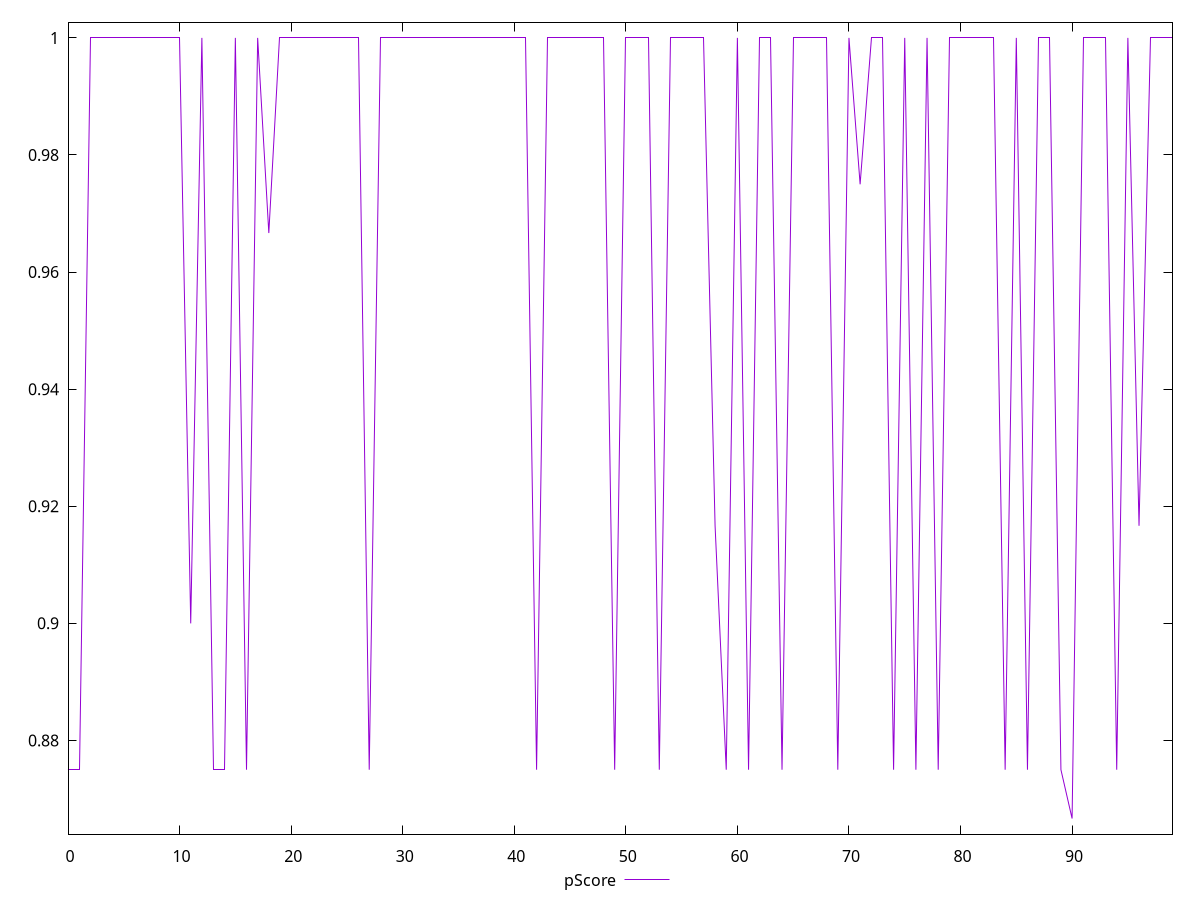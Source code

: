 reset

$pScore <<EOF
0 0.875
1 0.875
2 1
3 1
4 1
5 1
6 1
7 1
8 1
9 1
10 1
11 0.9
12 1
13 0.875
14 0.875
15 1
16 0.875
17 1
18 0.9666666666666667
19 1
20 1
21 1
22 1
23 1
24 1
25 1
26 1
27 0.875
28 1
29 1
30 1
31 1
32 1
33 1
34 1
35 1
36 1
37 1
38 1
39 1
40 1
41 1
42 0.875
43 1
44 1
45 1
46 1
47 1
48 1
49 0.875
50 1
51 1
52 1
53 0.875
54 1
55 1
56 1
57 1
58 0.9166666666666666
59 0.875
60 1
61 0.875
62 1
63 1
64 0.875
65 1
66 1
67 1
68 1
69 0.875
70 1
71 0.975
72 1
73 1
74 0.875
75 1
76 0.875
77 1
78 0.875
79 1
80 1
81 1
82 1
83 1
84 0.875
85 1
86 0.875
87 1
88 1
89 0.875
90 0.8666666666666667
91 1
92 1
93 1
94 0.875
95 1
96 0.9166666666666666
97 1
98 1
99 1
EOF

set key outside below
set xrange [0:99]
set yrange [0.864:1.0026666666666666]
set trange [0.864:1.0026666666666666]
set terminal svg size 640, 500 enhanced background rgb 'white'
set output "reports/report_00028_2021-02-24T12-49-42.674Z/unminified-javascript/samples/agenda/pScore/values.svg"

plot $pScore title "pScore" with line

reset
